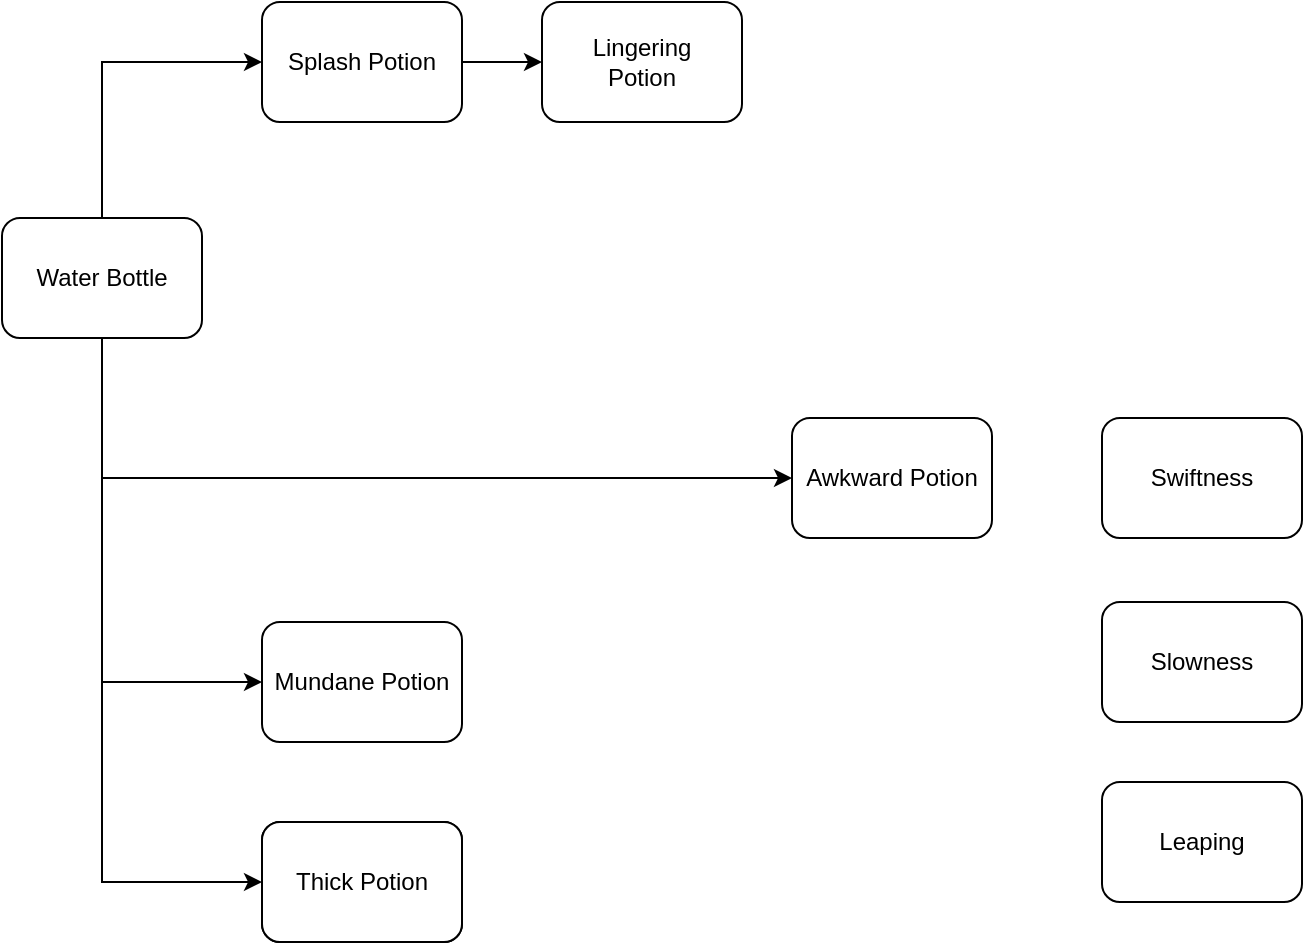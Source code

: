 <mxfile version="22.0.8" type="github">
  <diagram name="Page-1" id="S3i4wdVTXy7wotJT1Z3U">
    <mxGraphModel dx="692" dy="531" grid="1" gridSize="10" guides="1" tooltips="1" connect="1" arrows="1" fold="1" page="1" pageScale="1" pageWidth="850" pageHeight="1100" math="0" shadow="0">
      <root>
        <mxCell id="0" />
        <mxCell id="1" parent="0" />
        <mxCell id="6OJb8dewBT_PS7YUfx0z-3" style="edgeStyle=orthogonalEdgeStyle;rounded=0;orthogonalLoop=1;jettySize=auto;html=1;exitX=0.5;exitY=1;exitDx=0;exitDy=0;entryX=0;entryY=0.5;entryDx=0;entryDy=0;" edge="1" parent="1" source="6OJb8dewBT_PS7YUfx0z-1" target="6OJb8dewBT_PS7YUfx0z-2">
          <mxGeometry relative="1" as="geometry" />
        </mxCell>
        <mxCell id="6OJb8dewBT_PS7YUfx0z-9" style="edgeStyle=orthogonalEdgeStyle;rounded=0;orthogonalLoop=1;jettySize=auto;html=1;exitX=0.5;exitY=0;exitDx=0;exitDy=0;entryX=0;entryY=0.5;entryDx=0;entryDy=0;" edge="1" parent="1" source="6OJb8dewBT_PS7YUfx0z-1" target="6OJb8dewBT_PS7YUfx0z-4">
          <mxGeometry relative="1" as="geometry" />
        </mxCell>
        <mxCell id="6OJb8dewBT_PS7YUfx0z-13" style="edgeStyle=orthogonalEdgeStyle;rounded=0;orthogonalLoop=1;jettySize=auto;html=1;exitX=0.5;exitY=1;exitDx=0;exitDy=0;entryX=0;entryY=0.5;entryDx=0;entryDy=0;" edge="1" parent="1" source="6OJb8dewBT_PS7YUfx0z-1" target="6OJb8dewBT_PS7YUfx0z-10">
          <mxGeometry relative="1" as="geometry" />
        </mxCell>
        <mxCell id="6OJb8dewBT_PS7YUfx0z-17" style="edgeStyle=orthogonalEdgeStyle;rounded=0;orthogonalLoop=1;jettySize=auto;html=1;exitX=0.5;exitY=1;exitDx=0;exitDy=0;entryX=0;entryY=0.5;entryDx=0;entryDy=0;" edge="1" parent="1" source="6OJb8dewBT_PS7YUfx0z-1" target="6OJb8dewBT_PS7YUfx0z-16">
          <mxGeometry relative="1" as="geometry" />
        </mxCell>
        <mxCell id="6OJb8dewBT_PS7YUfx0z-1" value="Water Bottle" style="rounded=1;whiteSpace=wrap;html=1;" vertex="1" parent="1">
          <mxGeometry x="30" y="238" width="100" height="60" as="geometry" />
        </mxCell>
        <mxCell id="6OJb8dewBT_PS7YUfx0z-2" value="Awkward Potion" style="rounded=1;whiteSpace=wrap;html=1;" vertex="1" parent="1">
          <mxGeometry x="425" y="338" width="100" height="60" as="geometry" />
        </mxCell>
        <mxCell id="6OJb8dewBT_PS7YUfx0z-8" style="edgeStyle=orthogonalEdgeStyle;rounded=0;orthogonalLoop=1;jettySize=auto;html=1;exitX=1;exitY=0.5;exitDx=0;exitDy=0;" edge="1" parent="1" source="6OJb8dewBT_PS7YUfx0z-4" target="6OJb8dewBT_PS7YUfx0z-7">
          <mxGeometry relative="1" as="geometry" />
        </mxCell>
        <mxCell id="6OJb8dewBT_PS7YUfx0z-4" value="Splash Potion" style="rounded=1;whiteSpace=wrap;html=1;" vertex="1" parent="1">
          <mxGeometry x="160" y="130" width="100" height="60" as="geometry" />
        </mxCell>
        <mxCell id="6OJb8dewBT_PS7YUfx0z-7" value="Lingering&lt;br&gt;Potion" style="rounded=1;whiteSpace=wrap;html=1;" vertex="1" parent="1">
          <mxGeometry x="300" y="130" width="100" height="60" as="geometry" />
        </mxCell>
        <mxCell id="6OJb8dewBT_PS7YUfx0z-10" value="Mundane Potion" style="rounded=1;whiteSpace=wrap;html=1;" vertex="1" parent="1">
          <mxGeometry x="160" y="440" width="100" height="60" as="geometry" />
        </mxCell>
        <mxCell id="6OJb8dewBT_PS7YUfx0z-15" value="Mundane Potion" style="rounded=1;whiteSpace=wrap;html=1;" vertex="1" parent="1">
          <mxGeometry x="160" y="540" width="100" height="60" as="geometry" />
        </mxCell>
        <mxCell id="6OJb8dewBT_PS7YUfx0z-16" value="Thick Potion" style="rounded=1;whiteSpace=wrap;html=1;" vertex="1" parent="1">
          <mxGeometry x="160" y="540" width="100" height="60" as="geometry" />
        </mxCell>
        <mxCell id="6OJb8dewBT_PS7YUfx0z-18" value="Swiftness" style="rounded=1;whiteSpace=wrap;html=1;" vertex="1" parent="1">
          <mxGeometry x="580" y="338" width="100" height="60" as="geometry" />
        </mxCell>
        <mxCell id="6OJb8dewBT_PS7YUfx0z-19" value="Slowness" style="rounded=1;whiteSpace=wrap;html=1;" vertex="1" parent="1">
          <mxGeometry x="580" y="430" width="100" height="60" as="geometry" />
        </mxCell>
        <mxCell id="6OJb8dewBT_PS7YUfx0z-20" value="Leaping" style="rounded=1;whiteSpace=wrap;html=1;" vertex="1" parent="1">
          <mxGeometry x="580" y="520" width="100" height="60" as="geometry" />
        </mxCell>
      </root>
    </mxGraphModel>
  </diagram>
</mxfile>
